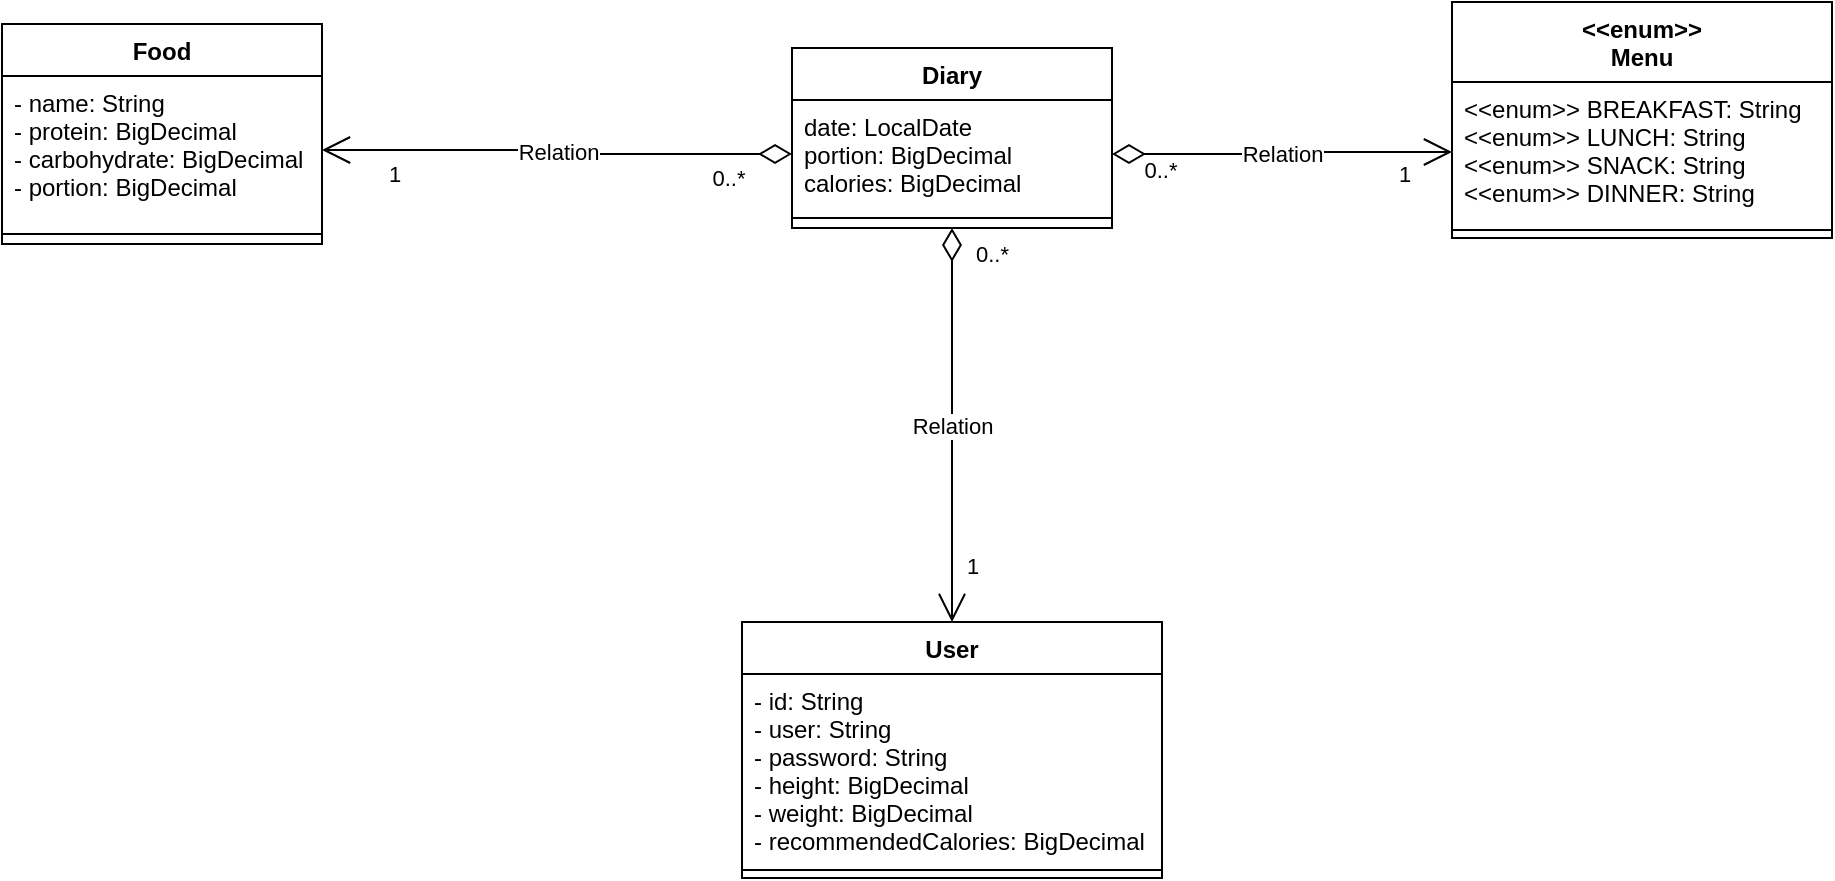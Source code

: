 <mxfile version="13.7.7" type="device"><diagram id="C5RBs43oDa-KdzZeNtuy" name="Page-1"><mxGraphModel dx="1422" dy="772" grid="1" gridSize="10" guides="1" tooltips="1" connect="1" arrows="1" fold="1" page="1" pageScale="1" pageWidth="827" pageHeight="1169" math="0" shadow="0"><root><mxCell id="WIyWlLk6GJQsqaUBKTNV-0"/><mxCell id="WIyWlLk6GJQsqaUBKTNV-1" parent="WIyWlLk6GJQsqaUBKTNV-0"/><mxCell id="ljBKjP_4bcVnlFeshx1C-9" value="Diary" style="swimlane;fontStyle=1;align=center;verticalAlign=top;childLayout=stackLayout;horizontal=1;startSize=26;horizontalStack=0;resizeParent=1;resizeParentMax=0;resizeLast=0;collapsible=1;marginBottom=0;" parent="WIyWlLk6GJQsqaUBKTNV-1" vertex="1"><mxGeometry x="540" y="170" width="160" height="90" as="geometry"/></mxCell><mxCell id="ljBKjP_4bcVnlFeshx1C-10" value="date: LocalDate&#10;portion: BigDecimal&#10;calories: BigDecimal" style="text;strokeColor=none;fillColor=none;align=left;verticalAlign=top;spacingLeft=4;spacingRight=4;overflow=hidden;rotatable=0;points=[[0,0.5],[1,0.5]];portConstraint=eastwest;" parent="ljBKjP_4bcVnlFeshx1C-9" vertex="1"><mxGeometry y="26" width="160" height="54" as="geometry"/></mxCell><mxCell id="ljBKjP_4bcVnlFeshx1C-11" value="" style="line;strokeWidth=1;fillColor=none;align=left;verticalAlign=middle;spacingTop=-1;spacingLeft=3;spacingRight=3;rotatable=0;labelPosition=right;points=[];portConstraint=eastwest;" parent="ljBKjP_4bcVnlFeshx1C-9" vertex="1"><mxGeometry y="80" width="160" height="10" as="geometry"/></mxCell><mxCell id="ljBKjP_4bcVnlFeshx1C-32" value="Relation" style="endArrow=open;html=1;endSize=12;startArrow=diamondThin;startSize=14;startFill=0;edgeStyle=orthogonalEdgeStyle;exitX=0.5;exitY=1;exitDx=0;exitDy=0;entryX=0.5;entryY=0;entryDx=0;entryDy=0;" parent="WIyWlLk6GJQsqaUBKTNV-1" source="ljBKjP_4bcVnlFeshx1C-9" target="ljBKjP_4bcVnlFeshx1C-17" edge="1"><mxGeometry relative="1" as="geometry"><mxPoint x="400" y="390" as="sourcePoint"/><mxPoint x="560" y="390" as="targetPoint"/></mxGeometry></mxCell><mxCell id="ljBKjP_4bcVnlFeshx1C-33" value="0..*" style="edgeLabel;resizable=0;html=1;align=left;verticalAlign=top;" parent="ljBKjP_4bcVnlFeshx1C-32" connectable="0" vertex="1"><mxGeometry x="-1" relative="1" as="geometry"><mxPoint x="10" as="offset"/></mxGeometry></mxCell><mxCell id="ljBKjP_4bcVnlFeshx1C-34" value="1" style="edgeLabel;resizable=0;html=1;align=right;verticalAlign=top;" parent="ljBKjP_4bcVnlFeshx1C-32" connectable="0" vertex="1"><mxGeometry x="1" relative="1" as="geometry"/></mxCell><mxCell id="ljBKjP_4bcVnlFeshx1C-36" value="1" style="edgeLabel;html=1;align=center;verticalAlign=middle;resizable=0;points=[];" parent="ljBKjP_4bcVnlFeshx1C-32" vertex="1" connectable="0"><mxGeometry x="0.716" y="1" relative="1" as="geometry"><mxPoint x="9" as="offset"/></mxGeometry></mxCell><mxCell id="ljBKjP_4bcVnlFeshx1C-1" value="Food&#10;" style="swimlane;fontStyle=1;align=center;verticalAlign=top;childLayout=stackLayout;horizontal=1;startSize=26;horizontalStack=0;resizeParent=1;resizeParentMax=0;resizeLast=0;collapsible=1;marginBottom=0;" parent="WIyWlLk6GJQsqaUBKTNV-1" vertex="1"><mxGeometry x="145" y="158" width="160" height="110" as="geometry"><mxRectangle x="190" y="160" width="60" height="26" as="alternateBounds"/></mxGeometry></mxCell><mxCell id="ljBKjP_4bcVnlFeshx1C-2" value="- name: String&#10;- protein: BigDecimal&#10;- carbohydrate: BigDecimal&#10;- portion: BigDecimal" style="text;strokeColor=none;fillColor=none;align=left;verticalAlign=top;spacingLeft=4;spacingRight=4;overflow=hidden;rotatable=0;points=[[0,0.5],[1,0.5]];portConstraint=eastwest;" parent="ljBKjP_4bcVnlFeshx1C-1" vertex="1"><mxGeometry y="26" width="160" height="74" as="geometry"/></mxCell><mxCell id="ljBKjP_4bcVnlFeshx1C-3" value="" style="line;strokeWidth=1;fillColor=none;align=left;verticalAlign=middle;spacingTop=-1;spacingLeft=3;spacingRight=3;rotatable=0;labelPosition=right;points=[];portConstraint=eastwest;" parent="ljBKjP_4bcVnlFeshx1C-1" vertex="1"><mxGeometry y="100" width="160" height="10" as="geometry"/></mxCell><mxCell id="ljBKjP_4bcVnlFeshx1C-37" value="Relation" style="endArrow=open;html=1;endSize=12;startArrow=diamondThin;startSize=14;startFill=0;edgeStyle=orthogonalEdgeStyle;entryX=1;entryY=0.5;entryDx=0;entryDy=0;exitX=0;exitY=0.5;exitDx=0;exitDy=0;" parent="WIyWlLk6GJQsqaUBKTNV-1" source="ljBKjP_4bcVnlFeshx1C-10" target="ljBKjP_4bcVnlFeshx1C-2" edge="1"><mxGeometry relative="1" as="geometry"><mxPoint x="240" y="310" as="sourcePoint"/><mxPoint x="470" y="500" as="targetPoint"/></mxGeometry></mxCell><mxCell id="ljBKjP_4bcVnlFeshx1C-40" value="1" style="edgeLabel;html=1;align=center;verticalAlign=middle;resizable=0;points=[];" parent="ljBKjP_4bcVnlFeshx1C-37" vertex="1" connectable="0"><mxGeometry x="0.716" y="1" relative="1" as="geometry"><mxPoint x="2" y="11" as="offset"/></mxGeometry></mxCell><mxCell id="ljBKjP_4bcVnlFeshx1C-41" value="0..*" style="edgeLabel;html=1;align=center;verticalAlign=middle;resizable=0;points=[];" parent="ljBKjP_4bcVnlFeshx1C-37" vertex="1" connectable="0"><mxGeometry x="-0.728" y="2" relative="1" as="geometry"><mxPoint y="10" as="offset"/></mxGeometry></mxCell><mxCell id="ljBKjP_4bcVnlFeshx1C-42" value="Relation" style="endArrow=open;html=1;endSize=12;startArrow=diamondThin;startSize=14;startFill=0;edgeStyle=orthogonalEdgeStyle;exitX=1;exitY=0.5;exitDx=0;exitDy=0;entryX=0;entryY=0.5;entryDx=0;entryDy=0;" parent="WIyWlLk6GJQsqaUBKTNV-1" source="ljBKjP_4bcVnlFeshx1C-10" target="ljBKjP_4bcVnlFeshx1C-26" edge="1"><mxGeometry relative="1" as="geometry"><mxPoint x="1062" y="190" as="sourcePoint"/><mxPoint x="760" y="50" as="targetPoint"/></mxGeometry></mxCell><mxCell id="ljBKjP_4bcVnlFeshx1C-43" value="1" style="edgeLabel;html=1;align=center;verticalAlign=middle;resizable=0;points=[];" parent="ljBKjP_4bcVnlFeshx1C-42" vertex="1" connectable="0"><mxGeometry x="0.716" y="1" relative="1" as="geometry"><mxPoint y="12" as="offset"/></mxGeometry></mxCell><mxCell id="ljBKjP_4bcVnlFeshx1C-44" value="0..*" style="edgeLabel;html=1;align=center;verticalAlign=middle;resizable=0;points=[];" parent="ljBKjP_4bcVnlFeshx1C-42" vertex="1" connectable="0"><mxGeometry x="-0.728" y="2" relative="1" as="geometry"><mxPoint y="10" as="offset"/></mxGeometry></mxCell><mxCell id="ljBKjP_4bcVnlFeshx1C-25" value="&lt;&lt;enum&gt;&gt; &#10;Menu" style="swimlane;fontStyle=1;align=center;verticalAlign=top;childLayout=stackLayout;horizontal=1;startSize=40;horizontalStack=0;resizeParent=1;resizeParentMax=0;resizeLast=0;collapsible=1;marginBottom=0;" parent="WIyWlLk6GJQsqaUBKTNV-1" vertex="1"><mxGeometry x="870" y="147" width="190" height="118" as="geometry"/></mxCell><mxCell id="ljBKjP_4bcVnlFeshx1C-26" value="&lt;&lt;enum&gt;&gt; BREAKFAST: String&#10;&lt;&lt;enum&gt;&gt; LUNCH: String&#10;&lt;&lt;enum&gt;&gt; SNACK: String&#10;&lt;&lt;enum&gt;&gt; DINNER: String" style="text;strokeColor=none;fillColor=none;align=left;verticalAlign=top;spacingLeft=4;spacingRight=4;overflow=hidden;rotatable=0;points=[[0,0.5],[1,0.5]];portConstraint=eastwest;" parent="ljBKjP_4bcVnlFeshx1C-25" vertex="1"><mxGeometry y="40" width="190" height="70" as="geometry"/></mxCell><mxCell id="ljBKjP_4bcVnlFeshx1C-27" value="" style="line;strokeWidth=1;fillColor=none;align=left;verticalAlign=middle;spacingTop=-1;spacingLeft=3;spacingRight=3;rotatable=0;labelPosition=right;points=[];portConstraint=eastwest;" parent="ljBKjP_4bcVnlFeshx1C-25" vertex="1"><mxGeometry y="110" width="190" height="8" as="geometry"/></mxCell><mxCell id="ljBKjP_4bcVnlFeshx1C-17" value="User" style="swimlane;fontStyle=1;align=center;verticalAlign=top;childLayout=stackLayout;horizontal=1;startSize=26;horizontalStack=0;resizeParent=1;resizeParentMax=0;resizeLast=0;collapsible=1;marginBottom=0;" parent="WIyWlLk6GJQsqaUBKTNV-1" vertex="1"><mxGeometry x="515" y="457" width="210" height="128" as="geometry"/></mxCell><mxCell id="ljBKjP_4bcVnlFeshx1C-18" value="- id: String&#10;- user: String&#10;- password: String&#10;- height: BigDecimal&#10;- weight: BigDecimal&#10;- recommendedCalories: BigDecimal" style="text;strokeColor=none;fillColor=none;align=left;verticalAlign=top;spacingLeft=4;spacingRight=4;overflow=hidden;rotatable=0;points=[[0,0.5],[1,0.5]];portConstraint=eastwest;" parent="ljBKjP_4bcVnlFeshx1C-17" vertex="1"><mxGeometry y="26" width="210" height="94" as="geometry"/></mxCell><mxCell id="ljBKjP_4bcVnlFeshx1C-19" value="" style="line;strokeWidth=1;fillColor=none;align=left;verticalAlign=middle;spacingTop=-1;spacingLeft=3;spacingRight=3;rotatable=0;labelPosition=right;points=[];portConstraint=eastwest;" parent="ljBKjP_4bcVnlFeshx1C-17" vertex="1"><mxGeometry y="120" width="210" height="8" as="geometry"/></mxCell></root></mxGraphModel></diagram></mxfile>